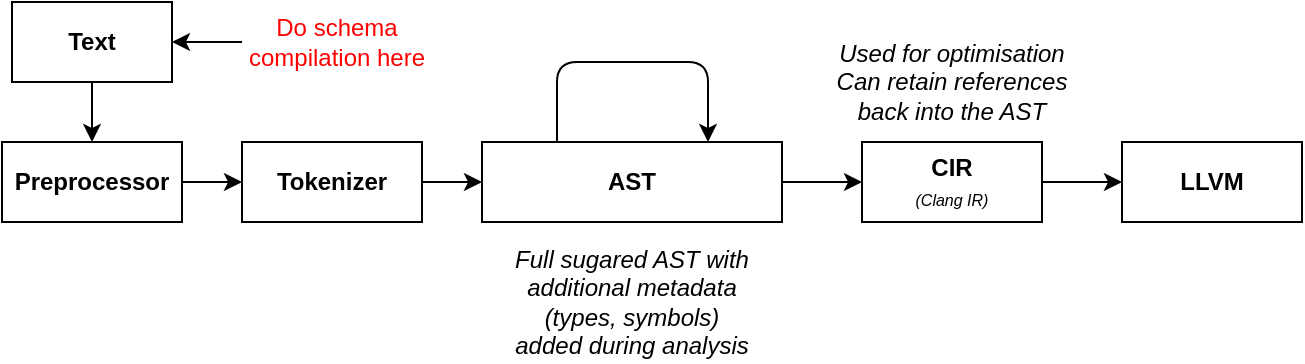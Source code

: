 <mxfile>
    <diagram id="O1_e8xlztC37836_TdN2" name="Page-1">
        <mxGraphModel dx="1190" dy="2037" grid="1" gridSize="10" guides="1" tooltips="1" connect="1" arrows="1" fold="1" page="1" pageScale="1" pageWidth="850" pageHeight="1100" math="0" shadow="0">
            <root>
                <mxCell id="0"/>
                <mxCell id="1" parent="0"/>
                <mxCell id="8" style="edgeStyle=none;html=1;exitX=0.5;exitY=1;exitDx=0;exitDy=0;entryX=0.5;entryY=0;entryDx=0;entryDy=0;" edge="1" parent="1" source="2" target="3">
                    <mxGeometry relative="1" as="geometry"/>
                </mxCell>
                <mxCell id="2" value="Text" style="rounded=0;whiteSpace=wrap;html=1;fontStyle=1" vertex="1" parent="1">
                    <mxGeometry x="25" y="-1050" width="80" height="40" as="geometry"/>
                </mxCell>
                <mxCell id="9" style="edgeStyle=none;html=1;exitX=1;exitY=0.5;exitDx=0;exitDy=0;entryX=0;entryY=0.5;entryDx=0;entryDy=0;" edge="1" parent="1" source="3" target="4">
                    <mxGeometry relative="1" as="geometry"/>
                </mxCell>
                <mxCell id="3" value="Preprocessor" style="rounded=0;whiteSpace=wrap;html=1;fontStyle=1" vertex="1" parent="1">
                    <mxGeometry x="20" y="-980" width="90" height="40" as="geometry"/>
                </mxCell>
                <mxCell id="10" style="edgeStyle=none;html=1;exitX=1;exitY=0.5;exitDx=0;exitDy=0;entryX=0;entryY=0.5;entryDx=0;entryDy=0;" edge="1" parent="1" source="4" target="5">
                    <mxGeometry relative="1" as="geometry"/>
                </mxCell>
                <mxCell id="4" value="Tokenizer" style="rounded=0;whiteSpace=wrap;html=1;fontStyle=1" vertex="1" parent="1">
                    <mxGeometry x="140" y="-980" width="90" height="40" as="geometry"/>
                </mxCell>
                <mxCell id="11" style="edgeStyle=none;html=1;exitX=1;exitY=0.5;exitDx=0;exitDy=0;entryX=0;entryY=0.5;entryDx=0;entryDy=0;" edge="1" parent="1" target="6">
                    <mxGeometry relative="1" as="geometry">
                        <mxPoint x="410" y="-960" as="sourcePoint"/>
                    </mxGeometry>
                </mxCell>
                <mxCell id="19" style="edgeStyle=orthogonalEdgeStyle;html=1;exitX=0.25;exitY=0;exitDx=0;exitDy=0;fontSize=8;entryX=0.75;entryY=0;entryDx=0;entryDy=0;" edge="1" parent="1" source="5" target="5">
                    <mxGeometry relative="1" as="geometry">
                        <mxPoint x="370" y="-1060" as="targetPoint"/>
                        <Array as="points">
                            <mxPoint x="298" y="-1020"/>
                            <mxPoint x="373" y="-1020"/>
                            <mxPoint x="373" y="-980"/>
                        </Array>
                    </mxGeometry>
                </mxCell>
                <mxCell id="5" value="AST" style="rounded=0;whiteSpace=wrap;html=1;fontStyle=1" vertex="1" parent="1">
                    <mxGeometry x="260" y="-980" width="150" height="40" as="geometry"/>
                </mxCell>
                <mxCell id="12" style="edgeStyle=none;html=1;exitX=1;exitY=0.5;exitDx=0;exitDy=0;entryX=0;entryY=0.5;entryDx=0;entryDy=0;" edge="1" parent="1" source="6" target="7">
                    <mxGeometry relative="1" as="geometry"/>
                </mxCell>
                <mxCell id="6" value="CIR&lt;br&gt;&lt;span style=&quot;font-weight: normal;&quot;&gt;&lt;i&gt;&lt;font style=&quot;font-size: 8px;&quot;&gt;(Clang IR)&lt;/font&gt;&lt;/i&gt;&lt;/span&gt;" style="rounded=0;whiteSpace=wrap;html=1;fontStyle=1" vertex="1" parent="1">
                    <mxGeometry x="450" y="-980" width="90" height="40" as="geometry"/>
                </mxCell>
                <mxCell id="7" value="LLVM" style="rounded=0;whiteSpace=wrap;html=1;fontStyle=1" vertex="1" parent="1">
                    <mxGeometry x="580" y="-980" width="90" height="40" as="geometry"/>
                </mxCell>
                <mxCell id="18" style="edgeStyle=none;html=1;exitX=0;exitY=0.5;exitDx=0;exitDy=0;entryX=1;entryY=0.5;entryDx=0;entryDy=0;fontSize=8;" edge="1" parent="1" source="13" target="2">
                    <mxGeometry relative="1" as="geometry"/>
                </mxCell>
                <mxCell id="13" value="Do schema compilation here" style="text;html=1;strokeColor=none;fillColor=none;align=center;verticalAlign=middle;whiteSpace=wrap;rounded=0;fontColor=#FF0000;" vertex="1" parent="1">
                    <mxGeometry x="140" y="-1050" width="95" height="40" as="geometry"/>
                </mxCell>
                <mxCell id="15" value="Full sugared AST with additional metadata (types, symbols) added during analysis" style="text;html=1;strokeColor=none;fillColor=none;align=center;verticalAlign=middle;whiteSpace=wrap;rounded=0;fontStyle=2" vertex="1" parent="1">
                    <mxGeometry x="275" y="-930" width="120" height="60" as="geometry"/>
                </mxCell>
                <mxCell id="17" value="Used for optimisation&lt;br&gt;Can retain references back into the AST" style="text;html=1;strokeColor=none;fillColor=none;align=center;verticalAlign=middle;whiteSpace=wrap;rounded=0;fontStyle=2" vertex="1" parent="1">
                    <mxGeometry x="435" y="-1040" width="120" height="60" as="geometry"/>
                </mxCell>
            </root>
        </mxGraphModel>
    </diagram>
</mxfile>